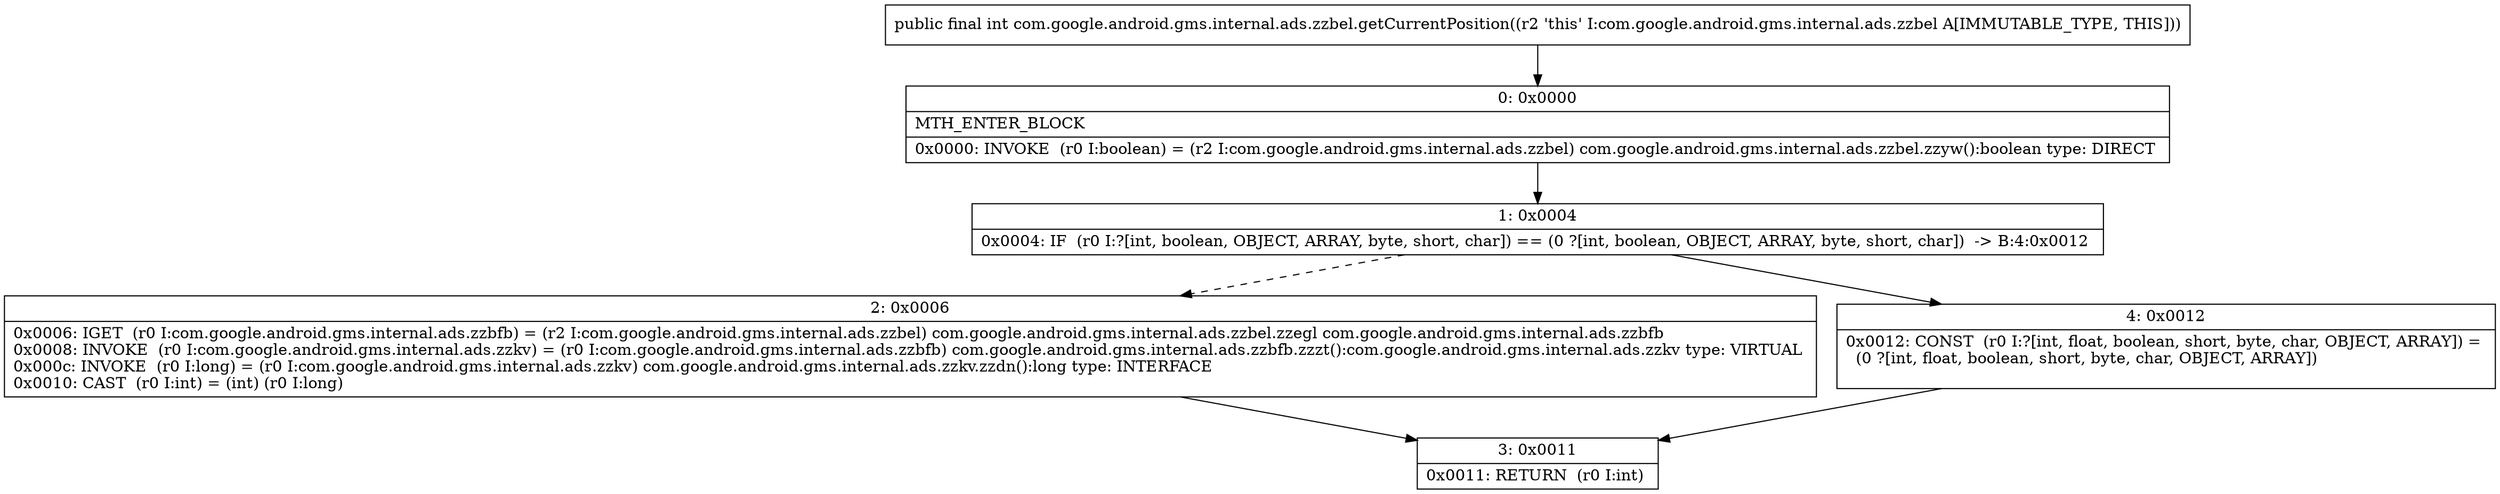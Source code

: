 digraph "CFG forcom.google.android.gms.internal.ads.zzbel.getCurrentPosition()I" {
Node_0 [shape=record,label="{0\:\ 0x0000|MTH_ENTER_BLOCK\l|0x0000: INVOKE  (r0 I:boolean) = (r2 I:com.google.android.gms.internal.ads.zzbel) com.google.android.gms.internal.ads.zzbel.zzyw():boolean type: DIRECT \l}"];
Node_1 [shape=record,label="{1\:\ 0x0004|0x0004: IF  (r0 I:?[int, boolean, OBJECT, ARRAY, byte, short, char]) == (0 ?[int, boolean, OBJECT, ARRAY, byte, short, char])  \-\> B:4:0x0012 \l}"];
Node_2 [shape=record,label="{2\:\ 0x0006|0x0006: IGET  (r0 I:com.google.android.gms.internal.ads.zzbfb) = (r2 I:com.google.android.gms.internal.ads.zzbel) com.google.android.gms.internal.ads.zzbel.zzegl com.google.android.gms.internal.ads.zzbfb \l0x0008: INVOKE  (r0 I:com.google.android.gms.internal.ads.zzkv) = (r0 I:com.google.android.gms.internal.ads.zzbfb) com.google.android.gms.internal.ads.zzbfb.zzzt():com.google.android.gms.internal.ads.zzkv type: VIRTUAL \l0x000c: INVOKE  (r0 I:long) = (r0 I:com.google.android.gms.internal.ads.zzkv) com.google.android.gms.internal.ads.zzkv.zzdn():long type: INTERFACE \l0x0010: CAST  (r0 I:int) = (int) (r0 I:long) \l}"];
Node_3 [shape=record,label="{3\:\ 0x0011|0x0011: RETURN  (r0 I:int) \l}"];
Node_4 [shape=record,label="{4\:\ 0x0012|0x0012: CONST  (r0 I:?[int, float, boolean, short, byte, char, OBJECT, ARRAY]) = \l  (0 ?[int, float, boolean, short, byte, char, OBJECT, ARRAY])\l \l}"];
MethodNode[shape=record,label="{public final int com.google.android.gms.internal.ads.zzbel.getCurrentPosition((r2 'this' I:com.google.android.gms.internal.ads.zzbel A[IMMUTABLE_TYPE, THIS])) }"];
MethodNode -> Node_0;
Node_0 -> Node_1;
Node_1 -> Node_2[style=dashed];
Node_1 -> Node_4;
Node_2 -> Node_3;
Node_4 -> Node_3;
}

